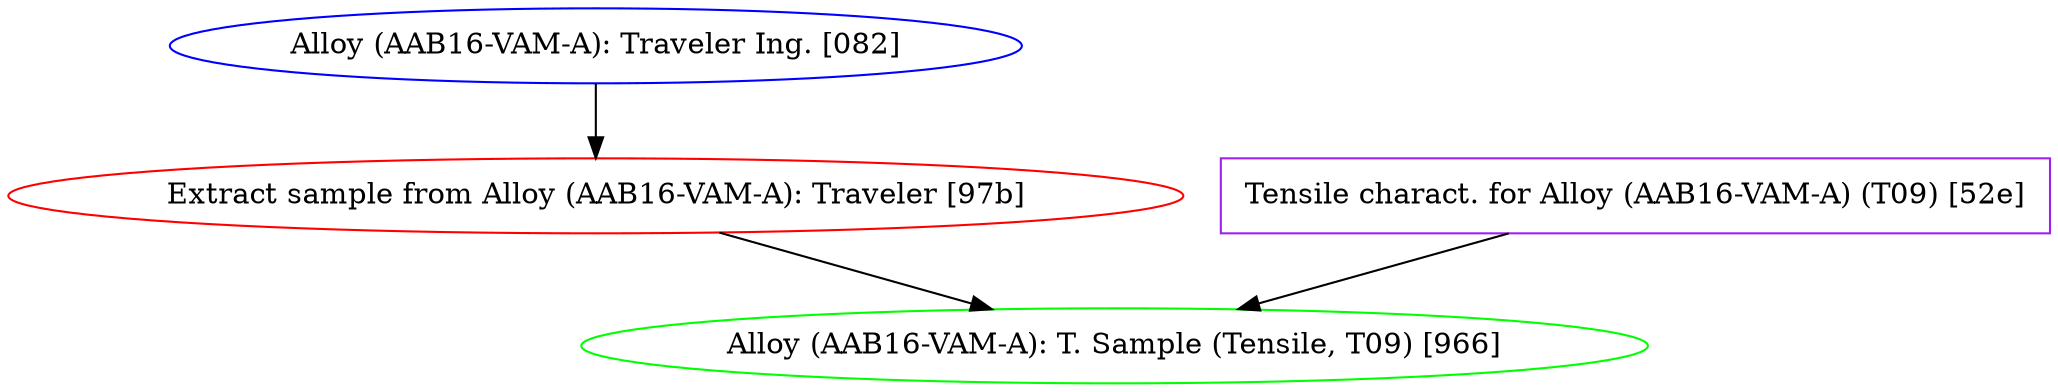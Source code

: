 strict digraph "" {
	graph [bb="0,0,980.07,180"];
	node [label="\N",
		nodesep=0.4,
		ranksep=1
	];
	"Alloy (AAB16-VAM-A): Traveler Ing. [082]"	 [color=blue,
		height=0.5,
		pos="282.07,162",
		width=5.687];
	"Extract sample from Alloy (AAB16-VAM-A): Traveler [97b]"	 [color=red,
		height=0.5,
		pos="282.07,90",
		tags="{0: 'composition_id::AAB16', 1: 'batch::A', 2: 'fabrication_method::VAM'}",
		width=7.8354];
	"Alloy (AAB16-VAM-A): Traveler Ing. [082]" -> "Extract sample from Alloy (AAB16-VAM-A): Traveler [97b]"	 [pos="e,282.07,108.41 282.07,143.83 282.07,136.13 282.07,126.97 282.07,118.42"];
	"Alloy (AAB16-VAM-A): T. Sample (Tensile, T09) [966]"	 [color=green,
		height=0.5,
		pos="531.07,18",
		tags="{0: 'composition_id::AAB16', 1: 'batch::A', 2: 'fabrication_method::VAM'}",
		width=7.1133];
	"Extract sample from Alloy (AAB16-VAM-A): Traveler [97b]" -> "Alloy (AAB16-VAM-A): T. Sample (Tensile, T09) [966]"	 [pos="e,470.36,35.556 342.99,72.387 378.54,62.107 423.55,49.092 460.62,38.371"];
	"Tensile charact. for Alloy (AAB16-VAM-A) (T09) [52e]"	 ["Elastic Modulus, GPa"="Elastic Modulus, GPa, 179.53242393457296 gigapascal",
		"Elongation, %"="Elongation, %, 1.0524554141810671 dimensionless",
		"Strain Hardening, MPa"="Strain Hardening, MPa, nan megapascal",
		"UTS, MPa"="UTS, MPa, 340.9597282102867 megapascal",
		"Yield Strength, MPa"="Yield Strength, MPa, 319.5385621325805 megapascal",
		color=purple,
		dUTS_dY="dUTS_dY, 1.0670378120710773 dimensionless",
		height=0.5,
		pos="781.07,90",
		shape=rectangle,
		tags="{0: 'composition_id::AAB16', 1: 'batch::A', 2: 'fabrication_method::VAM'}",
		width=5.5278];
	"Tensile charact. for Alloy (AAB16-VAM-A) (T09) [52e]" -> "Alloy (AAB16-VAM-A): T. Sample (Tensile, T09) [966]"	 [pos="e,592.14,35.585 718.31,71.924 682.86,61.715 638.44,48.922 601.77,38.36"];
}
